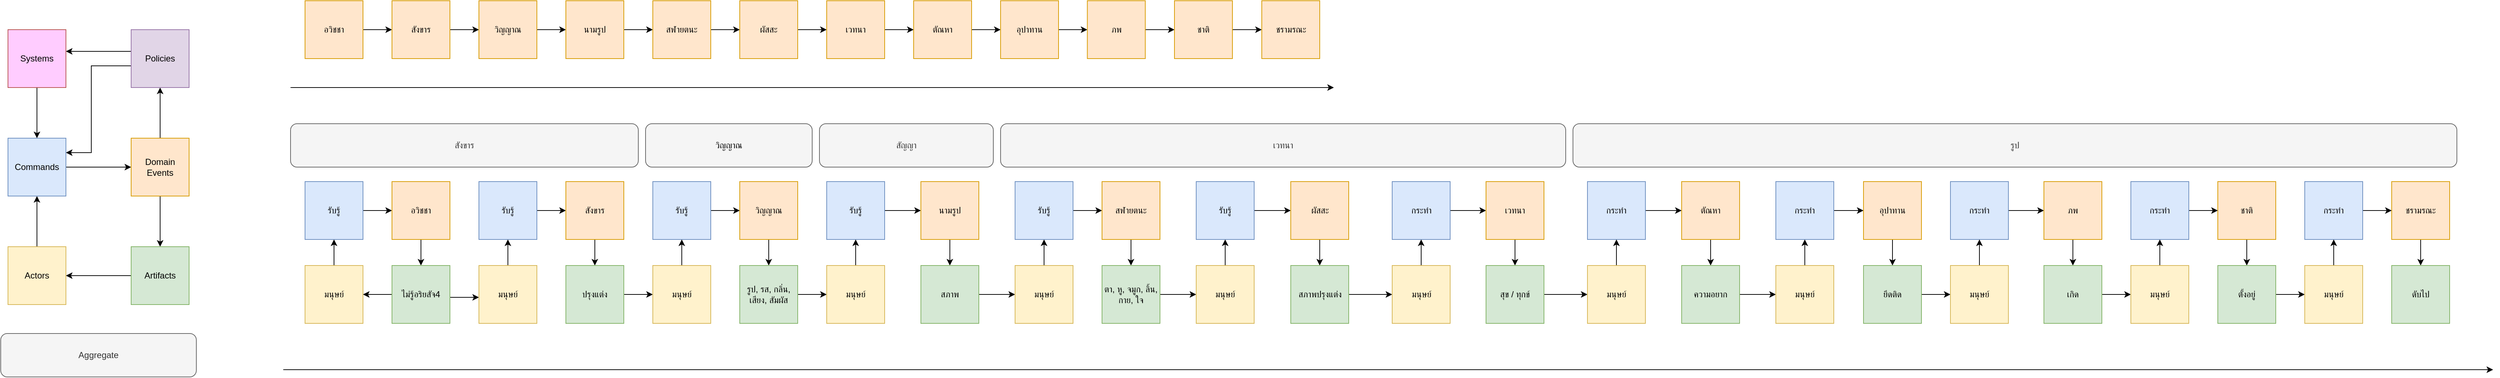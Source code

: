 <mxfile version="24.7.3" type="github">
  <diagram name="หน้า-1" id="Qw0tFIXeSHWyljzNwAIm">
    <mxGraphModel dx="2164" dy="1928" grid="1" gridSize="10" guides="1" tooltips="1" connect="1" arrows="1" fold="1" page="1" pageScale="1" pageWidth="827" pageHeight="1169" math="0" shadow="0">
      <root>
        <mxCell id="0" />
        <mxCell id="1" parent="0" />
        <mxCell id="zm-q0sMNVzzizTku4tt9-91" value="" style="edgeStyle=orthogonalEdgeStyle;rounded=0;orthogonalLoop=1;jettySize=auto;html=1;" edge="1" parent="1" source="zm-q0sMNVzzizTku4tt9-1" target="zm-q0sMNVzzizTku4tt9-2">
          <mxGeometry relative="1" as="geometry" />
        </mxCell>
        <mxCell id="zm-q0sMNVzzizTku4tt9-1" value="อวิชชา" style="whiteSpace=wrap;html=1;aspect=fixed;fillColor=#ffe6cc;strokeColor=#d79b00;" vertex="1" parent="1">
          <mxGeometry x="-310" y="-1080" width="80" height="80" as="geometry" />
        </mxCell>
        <mxCell id="zm-q0sMNVzzizTku4tt9-92" value="" style="edgeStyle=orthogonalEdgeStyle;rounded=0;orthogonalLoop=1;jettySize=auto;html=1;" edge="1" parent="1" source="zm-q0sMNVzzizTku4tt9-2" target="zm-q0sMNVzzizTku4tt9-3">
          <mxGeometry relative="1" as="geometry" />
        </mxCell>
        <mxCell id="zm-q0sMNVzzizTku4tt9-2" value="สังขาร" style="whiteSpace=wrap;html=1;aspect=fixed;fillColor=#ffe6cc;strokeColor=#d79b00;" vertex="1" parent="1">
          <mxGeometry x="-190" y="-1080" width="80" height="80" as="geometry" />
        </mxCell>
        <mxCell id="zm-q0sMNVzzizTku4tt9-93" value="" style="edgeStyle=orthogonalEdgeStyle;rounded=0;orthogonalLoop=1;jettySize=auto;html=1;" edge="1" parent="1" source="zm-q0sMNVzzizTku4tt9-3" target="zm-q0sMNVzzizTku4tt9-4">
          <mxGeometry relative="1" as="geometry" />
        </mxCell>
        <mxCell id="zm-q0sMNVzzizTku4tt9-3" value="วิญญาณ" style="whiteSpace=wrap;html=1;aspect=fixed;fillColor=#ffe6cc;strokeColor=#d79b00;" vertex="1" parent="1">
          <mxGeometry x="-70" y="-1080" width="80" height="80" as="geometry" />
        </mxCell>
        <mxCell id="zm-q0sMNVzzizTku4tt9-94" value="" style="edgeStyle=orthogonalEdgeStyle;rounded=0;orthogonalLoop=1;jettySize=auto;html=1;" edge="1" parent="1" source="zm-q0sMNVzzizTku4tt9-4" target="zm-q0sMNVzzizTku4tt9-5">
          <mxGeometry relative="1" as="geometry" />
        </mxCell>
        <mxCell id="zm-q0sMNVzzizTku4tt9-4" value="นามรูป" style="whiteSpace=wrap;html=1;aspect=fixed;fillColor=#ffe6cc;strokeColor=#d79b00;" vertex="1" parent="1">
          <mxGeometry x="50" y="-1080" width="80" height="80" as="geometry" />
        </mxCell>
        <mxCell id="zm-q0sMNVzzizTku4tt9-95" value="" style="edgeStyle=orthogonalEdgeStyle;rounded=0;orthogonalLoop=1;jettySize=auto;html=1;" edge="1" parent="1" source="zm-q0sMNVzzizTku4tt9-5" target="zm-q0sMNVzzizTku4tt9-6">
          <mxGeometry relative="1" as="geometry" />
        </mxCell>
        <mxCell id="zm-q0sMNVzzizTku4tt9-5" value="สฬายตนะ" style="whiteSpace=wrap;html=1;aspect=fixed;fillColor=#ffe6cc;strokeColor=#d79b00;" vertex="1" parent="1">
          <mxGeometry x="170" y="-1080" width="80" height="80" as="geometry" />
        </mxCell>
        <mxCell id="zm-q0sMNVzzizTku4tt9-96" value="" style="edgeStyle=orthogonalEdgeStyle;rounded=0;orthogonalLoop=1;jettySize=auto;html=1;" edge="1" parent="1" source="zm-q0sMNVzzizTku4tt9-6" target="zm-q0sMNVzzizTku4tt9-7">
          <mxGeometry relative="1" as="geometry" />
        </mxCell>
        <mxCell id="zm-q0sMNVzzizTku4tt9-6" value="ผัสสะ" style="whiteSpace=wrap;html=1;aspect=fixed;fillColor=#ffe6cc;strokeColor=#d79b00;" vertex="1" parent="1">
          <mxGeometry x="290" y="-1080" width="80" height="80" as="geometry" />
        </mxCell>
        <mxCell id="zm-q0sMNVzzizTku4tt9-97" value="" style="edgeStyle=orthogonalEdgeStyle;rounded=0;orthogonalLoop=1;jettySize=auto;html=1;" edge="1" parent="1" source="zm-q0sMNVzzizTku4tt9-7" target="zm-q0sMNVzzizTku4tt9-8">
          <mxGeometry relative="1" as="geometry" />
        </mxCell>
        <mxCell id="zm-q0sMNVzzizTku4tt9-7" value="เวทนา" style="whiteSpace=wrap;html=1;aspect=fixed;fillColor=#ffe6cc;strokeColor=#d79b00;" vertex="1" parent="1">
          <mxGeometry x="410" y="-1080" width="80" height="80" as="geometry" />
        </mxCell>
        <mxCell id="zm-q0sMNVzzizTku4tt9-98" value="" style="edgeStyle=orthogonalEdgeStyle;rounded=0;orthogonalLoop=1;jettySize=auto;html=1;" edge="1" parent="1" source="zm-q0sMNVzzizTku4tt9-8" target="zm-q0sMNVzzizTku4tt9-9">
          <mxGeometry relative="1" as="geometry" />
        </mxCell>
        <mxCell id="zm-q0sMNVzzizTku4tt9-8" value="ตัณหา" style="whiteSpace=wrap;html=1;aspect=fixed;fillColor=#ffe6cc;strokeColor=#d79b00;" vertex="1" parent="1">
          <mxGeometry x="530" y="-1080" width="80" height="80" as="geometry" />
        </mxCell>
        <mxCell id="zm-q0sMNVzzizTku4tt9-99" value="" style="edgeStyle=orthogonalEdgeStyle;rounded=0;orthogonalLoop=1;jettySize=auto;html=1;" edge="1" parent="1" source="zm-q0sMNVzzizTku4tt9-9" target="zm-q0sMNVzzizTku4tt9-10">
          <mxGeometry relative="1" as="geometry" />
        </mxCell>
        <mxCell id="zm-q0sMNVzzizTku4tt9-9" value="อุปาทาน" style="whiteSpace=wrap;html=1;aspect=fixed;fillColor=#ffe6cc;strokeColor=#d79b00;" vertex="1" parent="1">
          <mxGeometry x="650" y="-1080" width="80" height="80" as="geometry" />
        </mxCell>
        <mxCell id="zm-q0sMNVzzizTku4tt9-100" value="" style="edgeStyle=orthogonalEdgeStyle;rounded=0;orthogonalLoop=1;jettySize=auto;html=1;" edge="1" parent="1" source="zm-q0sMNVzzizTku4tt9-10" target="zm-q0sMNVzzizTku4tt9-11">
          <mxGeometry relative="1" as="geometry" />
        </mxCell>
        <mxCell id="zm-q0sMNVzzizTku4tt9-10" value="ภพ" style="whiteSpace=wrap;html=1;aspect=fixed;fillColor=#ffe6cc;strokeColor=#d79b00;" vertex="1" parent="1">
          <mxGeometry x="769.75" y="-1080" width="80" height="80" as="geometry" />
        </mxCell>
        <mxCell id="zm-q0sMNVzzizTku4tt9-101" value="" style="edgeStyle=orthogonalEdgeStyle;rounded=0;orthogonalLoop=1;jettySize=auto;html=1;" edge="1" parent="1" source="zm-q0sMNVzzizTku4tt9-11" target="zm-q0sMNVzzizTku4tt9-12">
          <mxGeometry relative="1" as="geometry" />
        </mxCell>
        <mxCell id="zm-q0sMNVzzizTku4tt9-11" value="ชาติ" style="whiteSpace=wrap;html=1;aspect=fixed;fillColor=#ffe6cc;strokeColor=#d79b00;" vertex="1" parent="1">
          <mxGeometry x="890" y="-1080" width="80" height="80" as="geometry" />
        </mxCell>
        <mxCell id="zm-q0sMNVzzizTku4tt9-12" value="ชรามรณะ" style="whiteSpace=wrap;html=1;aspect=fixed;fillColor=#ffe6cc;strokeColor=#d79b00;" vertex="1" parent="1">
          <mxGeometry x="1010.5" y="-1080" width="80" height="80" as="geometry" />
        </mxCell>
        <mxCell id="zm-q0sMNVzzizTku4tt9-14" value="" style="endArrow=classic;html=1;rounded=0;" edge="1" parent="1">
          <mxGeometry width="50" height="50" relative="1" as="geometry">
            <mxPoint x="-330" y="-960" as="sourcePoint" />
            <mxPoint x="1110" y="-960" as="targetPoint" />
          </mxGeometry>
        </mxCell>
        <mxCell id="zm-q0sMNVzzizTku4tt9-136" value="" style="edgeStyle=orthogonalEdgeStyle;rounded=0;orthogonalLoop=1;jettySize=auto;html=1;" edge="1" parent="1" source="zm-q0sMNVzzizTku4tt9-15" target="zm-q0sMNVzzizTku4tt9-30">
          <mxGeometry relative="1" as="geometry" />
        </mxCell>
        <mxCell id="zm-q0sMNVzzizTku4tt9-15" value="รับรู้" style="whiteSpace=wrap;html=1;aspect=fixed;fillColor=#dae8fc;strokeColor=#6c8ebf;" vertex="1" parent="1">
          <mxGeometry x="-310" y="-830" width="80" height="80" as="geometry" />
        </mxCell>
        <mxCell id="zm-q0sMNVzzizTku4tt9-135" value="" style="edgeStyle=orthogonalEdgeStyle;rounded=0;orthogonalLoop=1;jettySize=auto;html=1;" edge="1" parent="1" source="zm-q0sMNVzzizTku4tt9-18" target="zm-q0sMNVzzizTku4tt9-15">
          <mxGeometry relative="1" as="geometry" />
        </mxCell>
        <mxCell id="zm-q0sMNVzzizTku4tt9-18" value="มนุษย์" style="whiteSpace=wrap;html=1;aspect=fixed;fillColor=#fff2cc;strokeColor=#d6b656;" vertex="1" parent="1">
          <mxGeometry x="-310" y="-714" width="80" height="80" as="geometry" />
        </mxCell>
        <mxCell id="zm-q0sMNVzzizTku4tt9-114" style="edgeStyle=orthogonalEdgeStyle;rounded=0;orthogonalLoop=1;jettySize=auto;html=1;" edge="1" parent="1" source="zm-q0sMNVzzizTku4tt9-21" target="zm-q0sMNVzzizTku4tt9-22">
          <mxGeometry relative="1" as="geometry">
            <Array as="points">
              <mxPoint x="-680" y="-780" />
              <mxPoint x="-680" y="-780" />
            </Array>
          </mxGeometry>
        </mxCell>
        <mxCell id="zm-q0sMNVzzizTku4tt9-21" value="Actors" style="whiteSpace=wrap;html=1;aspect=fixed;fillColor=#fff2cc;strokeColor=#d6b656;" vertex="1" parent="1">
          <mxGeometry x="-720" y="-740" width="80" height="80" as="geometry" />
        </mxCell>
        <mxCell id="zm-q0sMNVzzizTku4tt9-115" value="" style="edgeStyle=orthogonalEdgeStyle;rounded=0;orthogonalLoop=1;jettySize=auto;html=1;" edge="1" parent="1" source="zm-q0sMNVzzizTku4tt9-22" target="zm-q0sMNVzzizTku4tt9-23">
          <mxGeometry relative="1" as="geometry" />
        </mxCell>
        <mxCell id="zm-q0sMNVzzizTku4tt9-22" value="Commands" style="whiteSpace=wrap;html=1;aspect=fixed;fillColor=#dae8fc;strokeColor=#6c8ebf;" vertex="1" parent="1">
          <mxGeometry x="-720" y="-890" width="80" height="80" as="geometry" />
        </mxCell>
        <mxCell id="zm-q0sMNVzzizTku4tt9-116" value="" style="edgeStyle=orthogonalEdgeStyle;rounded=0;orthogonalLoop=1;jettySize=auto;html=1;" edge="1" parent="1" source="zm-q0sMNVzzizTku4tt9-23" target="zm-q0sMNVzzizTku4tt9-24">
          <mxGeometry relative="1" as="geometry" />
        </mxCell>
        <mxCell id="zm-q0sMNVzzizTku4tt9-118" value="" style="edgeStyle=orthogonalEdgeStyle;rounded=0;orthogonalLoop=1;jettySize=auto;html=1;" edge="1" parent="1" source="zm-q0sMNVzzizTku4tt9-23" target="zm-q0sMNVzzizTku4tt9-27">
          <mxGeometry relative="1" as="geometry" />
        </mxCell>
        <mxCell id="zm-q0sMNVzzizTku4tt9-23" value="Domain Events" style="whiteSpace=wrap;html=1;aspect=fixed;fillColor=#ffe6cc;strokeColor=#d79b00;" vertex="1" parent="1">
          <mxGeometry x="-550" y="-890" width="80" height="80" as="geometry" />
        </mxCell>
        <mxCell id="zm-q0sMNVzzizTku4tt9-117" value="" style="edgeStyle=orthogonalEdgeStyle;rounded=0;orthogonalLoop=1;jettySize=auto;html=1;" edge="1" parent="1" source="zm-q0sMNVzzizTku4tt9-24" target="zm-q0sMNVzzizTku4tt9-21">
          <mxGeometry relative="1" as="geometry" />
        </mxCell>
        <mxCell id="zm-q0sMNVzzizTku4tt9-24" value="Artifacts" style="whiteSpace=wrap;html=1;aspect=fixed;fillColor=#d5e8d4;strokeColor=#82b366;" vertex="1" parent="1">
          <mxGeometry x="-550" y="-740" width="80" height="80" as="geometry" />
        </mxCell>
        <mxCell id="zm-q0sMNVzzizTku4tt9-120" value="" style="edgeStyle=orthogonalEdgeStyle;rounded=0;orthogonalLoop=1;jettySize=auto;html=1;" edge="1" parent="1" source="zm-q0sMNVzzizTku4tt9-25" target="zm-q0sMNVzzizTku4tt9-22">
          <mxGeometry relative="1" as="geometry" />
        </mxCell>
        <mxCell id="zm-q0sMNVzzizTku4tt9-25" value="Systems" style="whiteSpace=wrap;html=1;aspect=fixed;fillColor=#FFCCFF;strokeColor=#b85450;" vertex="1" parent="1">
          <mxGeometry x="-720" y="-1040" width="80" height="80" as="geometry" />
        </mxCell>
        <mxCell id="zm-q0sMNVzzizTku4tt9-119" value="" style="edgeStyle=orthogonalEdgeStyle;rounded=0;orthogonalLoop=1;jettySize=auto;html=1;" edge="1" parent="1" source="zm-q0sMNVzzizTku4tt9-27" target="zm-q0sMNVzzizTku4tt9-25">
          <mxGeometry relative="1" as="geometry">
            <Array as="points">
              <mxPoint x="-600" y="-1010" />
              <mxPoint x="-600" y="-1010" />
            </Array>
          </mxGeometry>
        </mxCell>
        <mxCell id="zm-q0sMNVzzizTku4tt9-121" style="edgeStyle=orthogonalEdgeStyle;rounded=0;orthogonalLoop=1;jettySize=auto;html=1;" edge="1" parent="1" source="zm-q0sMNVzzizTku4tt9-27" target="zm-q0sMNVzzizTku4tt9-22">
          <mxGeometry relative="1" as="geometry">
            <Array as="points">
              <mxPoint x="-605" y="-990" />
              <mxPoint x="-605" y="-870" />
            </Array>
          </mxGeometry>
        </mxCell>
        <mxCell id="zm-q0sMNVzzizTku4tt9-27" value="Policies" style="whiteSpace=wrap;html=1;aspect=fixed;fillColor=#e1d5e7;strokeColor=#9673a6;" vertex="1" parent="1">
          <mxGeometry x="-550" y="-1040" width="80" height="80" as="geometry" />
        </mxCell>
        <mxCell id="zm-q0sMNVzzizTku4tt9-88" style="edgeStyle=orthogonalEdgeStyle;rounded=0;orthogonalLoop=1;jettySize=auto;html=1;" edge="1" parent="1" source="zm-q0sMNVzzizTku4tt9-38" target="zm-q0sMNVzzizTku4tt9-75">
          <mxGeometry relative="1" as="geometry">
            <Array as="points">
              <mxPoint x="-80" y="-670" />
              <mxPoint x="-80" y="-670" />
            </Array>
          </mxGeometry>
        </mxCell>
        <mxCell id="zm-q0sMNVzzizTku4tt9-137" value="" style="edgeStyle=orthogonalEdgeStyle;rounded=0;orthogonalLoop=1;jettySize=auto;html=1;" edge="1" parent="1" source="zm-q0sMNVzzizTku4tt9-30" target="zm-q0sMNVzzizTku4tt9-38">
          <mxGeometry relative="1" as="geometry" />
        </mxCell>
        <mxCell id="zm-q0sMNVzzizTku4tt9-30" value="อวิชชา" style="whiteSpace=wrap;html=1;aspect=fixed;fillColor=#ffe6cc;strokeColor=#d79b00;" vertex="1" parent="1">
          <mxGeometry x="-190" y="-830" width="80" height="80" as="geometry" />
        </mxCell>
        <mxCell id="zm-q0sMNVzzizTku4tt9-160" value="" style="edgeStyle=orthogonalEdgeStyle;rounded=0;orthogonalLoop=1;jettySize=auto;html=1;" edge="1" parent="1" source="zm-q0sMNVzzizTku4tt9-32" target="zm-q0sMNVzzizTku4tt9-34">
          <mxGeometry relative="1" as="geometry" />
        </mxCell>
        <mxCell id="zm-q0sMNVzzizTku4tt9-32" value="รับรู้" style="whiteSpace=wrap;html=1;aspect=fixed;fillColor=#dae8fc;strokeColor=#6c8ebf;" vertex="1" parent="1">
          <mxGeometry x="-70" y="-830" width="80" height="80" as="geometry" />
        </mxCell>
        <mxCell id="zm-q0sMNVzzizTku4tt9-139" value="" style="edgeStyle=orthogonalEdgeStyle;rounded=0;orthogonalLoop=1;jettySize=auto;html=1;" edge="1" parent="1" source="zm-q0sMNVzzizTku4tt9-34" target="zm-q0sMNVzzizTku4tt9-62">
          <mxGeometry relative="1" as="geometry" />
        </mxCell>
        <mxCell id="zm-q0sMNVzzizTku4tt9-34" value="สังขาร" style="whiteSpace=wrap;html=1;aspect=fixed;fillColor=#ffe6cc;strokeColor=#d79b00;direction=south;" vertex="1" parent="1">
          <mxGeometry x="50" y="-830" width="80" height="80" as="geometry" />
        </mxCell>
        <mxCell id="zm-q0sMNVzzizTku4tt9-161" value="" style="edgeStyle=orthogonalEdgeStyle;rounded=0;orthogonalLoop=1;jettySize=auto;html=1;" edge="1" parent="1" source="zm-q0sMNVzzizTku4tt9-35" target="zm-q0sMNVzzizTku4tt9-37">
          <mxGeometry relative="1" as="geometry" />
        </mxCell>
        <mxCell id="zm-q0sMNVzzizTku4tt9-35" value="รับรู้" style="whiteSpace=wrap;html=1;aspect=fixed;fillColor=#dae8fc;strokeColor=#6c8ebf;" vertex="1" parent="1">
          <mxGeometry x="170" y="-830" width="80" height="80" as="geometry" />
        </mxCell>
        <mxCell id="zm-q0sMNVzzizTku4tt9-141" value="" style="edgeStyle=orthogonalEdgeStyle;rounded=0;orthogonalLoop=1;jettySize=auto;html=1;" edge="1" parent="1" source="zm-q0sMNVzzizTku4tt9-37" target="zm-q0sMNVzzizTku4tt9-64">
          <mxGeometry relative="1" as="geometry" />
        </mxCell>
        <mxCell id="zm-q0sMNVzzizTku4tt9-37" value="วิญญาณ" style="whiteSpace=wrap;html=1;aspect=fixed;fillColor=#ffe6cc;strokeColor=#d79b00;" vertex="1" parent="1">
          <mxGeometry x="290" y="-830" width="80" height="80" as="geometry" />
        </mxCell>
        <mxCell id="zm-q0sMNVzzizTku4tt9-171" style="edgeStyle=orthogonalEdgeStyle;rounded=0;orthogonalLoop=1;jettySize=auto;html=1;" edge="1" parent="1" source="zm-q0sMNVzzizTku4tt9-38" target="zm-q0sMNVzzizTku4tt9-18">
          <mxGeometry relative="1" as="geometry" />
        </mxCell>
        <mxCell id="zm-q0sMNVzzizTku4tt9-38" value="ไม่รู้อริยสัจ4" style="whiteSpace=wrap;html=1;aspect=fixed;fillColor=#d5e8d4;strokeColor=#82b366;" vertex="1" parent="1">
          <mxGeometry x="-190" y="-714" width="80" height="80" as="geometry" />
        </mxCell>
        <mxCell id="zm-q0sMNVzzizTku4tt9-162" value="" style="edgeStyle=orthogonalEdgeStyle;rounded=0;orthogonalLoop=1;jettySize=auto;html=1;" edge="1" parent="1" source="zm-q0sMNVzzizTku4tt9-39" target="zm-q0sMNVzzizTku4tt9-40">
          <mxGeometry relative="1" as="geometry" />
        </mxCell>
        <mxCell id="zm-q0sMNVzzizTku4tt9-39" value="รับรู้" style="whiteSpace=wrap;html=1;aspect=fixed;fillColor=#dae8fc;strokeColor=#6c8ebf;" vertex="1" parent="1">
          <mxGeometry x="410" y="-830" width="80" height="80" as="geometry" />
        </mxCell>
        <mxCell id="zm-q0sMNVzzizTku4tt9-143" value="" style="edgeStyle=orthogonalEdgeStyle;rounded=0;orthogonalLoop=1;jettySize=auto;html=1;" edge="1" parent="1" source="zm-q0sMNVzzizTku4tt9-40" target="zm-q0sMNVzzizTku4tt9-67">
          <mxGeometry relative="1" as="geometry" />
        </mxCell>
        <mxCell id="zm-q0sMNVzzizTku4tt9-40" value="นามรูป" style="whiteSpace=wrap;html=1;aspect=fixed;fillColor=#ffe6cc;strokeColor=#d79b00;" vertex="1" parent="1">
          <mxGeometry x="540" y="-830" width="80" height="80" as="geometry" />
        </mxCell>
        <mxCell id="zm-q0sMNVzzizTku4tt9-163" value="" style="edgeStyle=orthogonalEdgeStyle;rounded=0;orthogonalLoop=1;jettySize=auto;html=1;" edge="1" parent="1" source="zm-q0sMNVzzizTku4tt9-41" target="zm-q0sMNVzzizTku4tt9-42">
          <mxGeometry relative="1" as="geometry" />
        </mxCell>
        <mxCell id="zm-q0sMNVzzizTku4tt9-41" value="รับรู้" style="whiteSpace=wrap;html=1;aspect=fixed;fillColor=#dae8fc;strokeColor=#6c8ebf;" vertex="1" parent="1">
          <mxGeometry x="670" y="-830" width="80" height="80" as="geometry" />
        </mxCell>
        <mxCell id="zm-q0sMNVzzizTku4tt9-145" value="" style="edgeStyle=orthogonalEdgeStyle;rounded=0;orthogonalLoop=1;jettySize=auto;html=1;" edge="1" parent="1" source="zm-q0sMNVzzizTku4tt9-42" target="zm-q0sMNVzzizTku4tt9-68">
          <mxGeometry relative="1" as="geometry" />
        </mxCell>
        <mxCell id="zm-q0sMNVzzizTku4tt9-42" value="สฬายตนะ" style="whiteSpace=wrap;html=1;aspect=fixed;fillColor=#ffe6cc;strokeColor=#d79b00;" vertex="1" parent="1">
          <mxGeometry x="790" y="-830" width="80" height="80" as="geometry" />
        </mxCell>
        <mxCell id="zm-q0sMNVzzizTku4tt9-164" value="" style="edgeStyle=orthogonalEdgeStyle;rounded=0;orthogonalLoop=1;jettySize=auto;html=1;" edge="1" parent="1" source="zm-q0sMNVzzizTku4tt9-44" target="zm-q0sMNVzzizTku4tt9-45">
          <mxGeometry relative="1" as="geometry" />
        </mxCell>
        <mxCell id="zm-q0sMNVzzizTku4tt9-44" value="รับรู้" style="whiteSpace=wrap;html=1;aspect=fixed;fillColor=#dae8fc;strokeColor=#6c8ebf;" vertex="1" parent="1">
          <mxGeometry x="920" y="-830" width="80" height="80" as="geometry" />
        </mxCell>
        <mxCell id="zm-q0sMNVzzizTku4tt9-147" value="" style="edgeStyle=orthogonalEdgeStyle;rounded=0;orthogonalLoop=1;jettySize=auto;html=1;" edge="1" parent="1" source="zm-q0sMNVzzizTku4tt9-45" target="zm-q0sMNVzzizTku4tt9-69">
          <mxGeometry relative="1" as="geometry" />
        </mxCell>
        <mxCell id="zm-q0sMNVzzizTku4tt9-45" value="ผัสสะ" style="whiteSpace=wrap;html=1;aspect=fixed;fillColor=#ffe6cc;strokeColor=#d79b00;" vertex="1" parent="1">
          <mxGeometry x="1050.5" y="-830" width="80" height="80" as="geometry" />
        </mxCell>
        <mxCell id="zm-q0sMNVzzizTku4tt9-165" value="" style="edgeStyle=orthogonalEdgeStyle;rounded=0;orthogonalLoop=1;jettySize=auto;html=1;" edge="1" parent="1" source="zm-q0sMNVzzizTku4tt9-46" target="zm-q0sMNVzzizTku4tt9-47">
          <mxGeometry relative="1" as="geometry" />
        </mxCell>
        <mxCell id="zm-q0sMNVzzizTku4tt9-46" value="กระทำ" style="whiteSpace=wrap;html=1;aspect=fixed;fillColor=#dae8fc;strokeColor=#6c8ebf;" vertex="1" parent="1">
          <mxGeometry x="1190.5" y="-830" width="80" height="80" as="geometry" />
        </mxCell>
        <mxCell id="zm-q0sMNVzzizTku4tt9-149" value="" style="edgeStyle=orthogonalEdgeStyle;rounded=0;orthogonalLoop=1;jettySize=auto;html=1;" edge="1" parent="1" source="zm-q0sMNVzzizTku4tt9-47" target="zm-q0sMNVzzizTku4tt9-63">
          <mxGeometry relative="1" as="geometry" />
        </mxCell>
        <mxCell id="zm-q0sMNVzzizTku4tt9-47" value="เวทนา" style="whiteSpace=wrap;html=1;aspect=fixed;fillColor=#ffe6cc;strokeColor=#d79b00;" vertex="1" parent="1">
          <mxGeometry x="1320" y="-830" width="80" height="80" as="geometry" />
        </mxCell>
        <mxCell id="zm-q0sMNVzzizTku4tt9-166" value="" style="edgeStyle=orthogonalEdgeStyle;rounded=0;orthogonalLoop=1;jettySize=auto;html=1;" edge="1" parent="1" source="zm-q0sMNVzzizTku4tt9-48" target="zm-q0sMNVzzizTku4tt9-49">
          <mxGeometry relative="1" as="geometry" />
        </mxCell>
        <mxCell id="zm-q0sMNVzzizTku4tt9-48" value="กระทำ" style="whiteSpace=wrap;html=1;aspect=fixed;fillColor=#dae8fc;strokeColor=#6c8ebf;" vertex="1" parent="1">
          <mxGeometry x="1460" y="-830" width="80" height="80" as="geometry" />
        </mxCell>
        <mxCell id="zm-q0sMNVzzizTku4tt9-151" value="" style="edgeStyle=orthogonalEdgeStyle;rounded=0;orthogonalLoop=1;jettySize=auto;html=1;" edge="1" parent="1" source="zm-q0sMNVzzizTku4tt9-49" target="zm-q0sMNVzzizTku4tt9-70">
          <mxGeometry relative="1" as="geometry" />
        </mxCell>
        <mxCell id="zm-q0sMNVzzizTku4tt9-49" value="ตัณหา" style="whiteSpace=wrap;html=1;aspect=fixed;fillColor=#ffe6cc;strokeColor=#d79b00;" vertex="1" parent="1">
          <mxGeometry x="1590" y="-830" width="80" height="80" as="geometry" />
        </mxCell>
        <mxCell id="zm-q0sMNVzzizTku4tt9-167" value="" style="edgeStyle=orthogonalEdgeStyle;rounded=0;orthogonalLoop=1;jettySize=auto;html=1;" edge="1" parent="1" source="zm-q0sMNVzzizTku4tt9-50" target="zm-q0sMNVzzizTku4tt9-51">
          <mxGeometry relative="1" as="geometry" />
        </mxCell>
        <mxCell id="zm-q0sMNVzzizTku4tt9-50" value="กระทำ" style="whiteSpace=wrap;html=1;aspect=fixed;fillColor=#dae8fc;strokeColor=#6c8ebf;" vertex="1" parent="1">
          <mxGeometry x="1720" y="-830" width="80" height="80" as="geometry" />
        </mxCell>
        <mxCell id="zm-q0sMNVzzizTku4tt9-153" value="" style="edgeStyle=orthogonalEdgeStyle;rounded=0;orthogonalLoop=1;jettySize=auto;html=1;" edge="1" parent="1" source="zm-q0sMNVzzizTku4tt9-51" target="zm-q0sMNVzzizTku4tt9-71">
          <mxGeometry relative="1" as="geometry" />
        </mxCell>
        <mxCell id="zm-q0sMNVzzizTku4tt9-51" value="อุปาทาน" style="whiteSpace=wrap;html=1;aspect=fixed;fillColor=#ffe6cc;strokeColor=#d79b00;" vertex="1" parent="1">
          <mxGeometry x="1841" y="-830" width="80" height="80" as="geometry" />
        </mxCell>
        <mxCell id="zm-q0sMNVzzizTku4tt9-168" value="" style="edgeStyle=orthogonalEdgeStyle;rounded=0;orthogonalLoop=1;jettySize=auto;html=1;" edge="1" parent="1" source="zm-q0sMNVzzizTku4tt9-52" target="zm-q0sMNVzzizTku4tt9-53">
          <mxGeometry relative="1" as="geometry" />
        </mxCell>
        <mxCell id="zm-q0sMNVzzizTku4tt9-52" value="กระทำ" style="whiteSpace=wrap;html=1;aspect=fixed;fillColor=#dae8fc;strokeColor=#6c8ebf;" vertex="1" parent="1">
          <mxGeometry x="1961" y="-830" width="80" height="80" as="geometry" />
        </mxCell>
        <mxCell id="zm-q0sMNVzzizTku4tt9-155" value="" style="edgeStyle=orthogonalEdgeStyle;rounded=0;orthogonalLoop=1;jettySize=auto;html=1;" edge="1" parent="1" source="zm-q0sMNVzzizTku4tt9-53" target="zm-q0sMNVzzizTku4tt9-72">
          <mxGeometry relative="1" as="geometry" />
        </mxCell>
        <mxCell id="zm-q0sMNVzzizTku4tt9-53" value="ภพ" style="whiteSpace=wrap;html=1;aspect=fixed;fillColor=#ffe6cc;strokeColor=#d79b00;" vertex="1" parent="1">
          <mxGeometry x="2090" y="-830" width="80" height="80" as="geometry" />
        </mxCell>
        <mxCell id="zm-q0sMNVzzizTku4tt9-157" value="" style="edgeStyle=orthogonalEdgeStyle;rounded=0;orthogonalLoop=1;jettySize=auto;html=1;" edge="1" parent="1" source="zm-q0sMNVzzizTku4tt9-54" target="zm-q0sMNVzzizTku4tt9-73">
          <mxGeometry relative="1" as="geometry" />
        </mxCell>
        <mxCell id="zm-q0sMNVzzizTku4tt9-54" value="ชาติ" style="whiteSpace=wrap;html=1;aspect=fixed;fillColor=#ffe6cc;strokeColor=#d79b00;" vertex="1" parent="1">
          <mxGeometry x="2330" y="-830" width="80" height="80" as="geometry" />
        </mxCell>
        <mxCell id="zm-q0sMNVzzizTku4tt9-159" value="" style="edgeStyle=orthogonalEdgeStyle;rounded=0;orthogonalLoop=1;jettySize=auto;html=1;" edge="1" parent="1" source="zm-q0sMNVzzizTku4tt9-55" target="zm-q0sMNVzzizTku4tt9-74">
          <mxGeometry relative="1" as="geometry" />
        </mxCell>
        <mxCell id="zm-q0sMNVzzizTku4tt9-55" value="ชรามรณะ" style="whiteSpace=wrap;html=1;aspect=fixed;fillColor=#ffe6cc;strokeColor=#d79b00;" vertex="1" parent="1">
          <mxGeometry x="2570" y="-830" width="80" height="80" as="geometry" />
        </mxCell>
        <mxCell id="zm-q0sMNVzzizTku4tt9-169" value="" style="edgeStyle=orthogonalEdgeStyle;rounded=0;orthogonalLoop=1;jettySize=auto;html=1;" edge="1" parent="1" source="zm-q0sMNVzzizTku4tt9-56" target="zm-q0sMNVzzizTku4tt9-54">
          <mxGeometry relative="1" as="geometry" />
        </mxCell>
        <mxCell id="zm-q0sMNVzzizTku4tt9-56" value="กระทำ" style="whiteSpace=wrap;html=1;aspect=fixed;fillColor=#dae8fc;strokeColor=#6c8ebf;" vertex="1" parent="1">
          <mxGeometry x="2210" y="-830" width="80" height="80" as="geometry" />
        </mxCell>
        <mxCell id="zm-q0sMNVzzizTku4tt9-170" value="" style="edgeStyle=orthogonalEdgeStyle;rounded=0;orthogonalLoop=1;jettySize=auto;html=1;" edge="1" parent="1" source="zm-q0sMNVzzizTku4tt9-57" target="zm-q0sMNVzzizTku4tt9-55">
          <mxGeometry relative="1" as="geometry" />
        </mxCell>
        <mxCell id="zm-q0sMNVzzizTku4tt9-57" value="กระทำ" style="whiteSpace=wrap;html=1;aspect=fixed;fillColor=#dae8fc;strokeColor=#6c8ebf;" vertex="1" parent="1">
          <mxGeometry x="2450" y="-830" width="80" height="80" as="geometry" />
        </mxCell>
        <mxCell id="zm-q0sMNVzzizTku4tt9-122" value="" style="edgeStyle=orthogonalEdgeStyle;rounded=0;orthogonalLoop=1;jettySize=auto;html=1;" edge="1" parent="1" source="zm-q0sMNVzzizTku4tt9-62" target="zm-q0sMNVzzizTku4tt9-76">
          <mxGeometry relative="1" as="geometry" />
        </mxCell>
        <mxCell id="zm-q0sMNVzzizTku4tt9-62" value="ปรุงแต่ง" style="whiteSpace=wrap;html=1;aspect=fixed;fillColor=#d5e8d4;strokeColor=#82b366;" vertex="1" parent="1">
          <mxGeometry x="50" y="-714" width="80" height="80" as="geometry" />
        </mxCell>
        <mxCell id="zm-q0sMNVzzizTku4tt9-127" value="" style="edgeStyle=orthogonalEdgeStyle;rounded=0;orthogonalLoop=1;jettySize=auto;html=1;" edge="1" parent="1" source="zm-q0sMNVzzizTku4tt9-63" target="zm-q0sMNVzzizTku4tt9-81">
          <mxGeometry relative="1" as="geometry" />
        </mxCell>
        <mxCell id="zm-q0sMNVzzizTku4tt9-63" value="สุข / ทุกข์" style="whiteSpace=wrap;html=1;aspect=fixed;fillColor=#d5e8d4;strokeColor=#82b366;" vertex="1" parent="1">
          <mxGeometry x="1320" y="-714" width="80" height="80" as="geometry" />
        </mxCell>
        <mxCell id="zm-q0sMNVzzizTku4tt9-123" value="" style="edgeStyle=orthogonalEdgeStyle;rounded=0;orthogonalLoop=1;jettySize=auto;html=1;" edge="1" parent="1" source="zm-q0sMNVzzizTku4tt9-64" target="zm-q0sMNVzzizTku4tt9-77">
          <mxGeometry relative="1" as="geometry" />
        </mxCell>
        <mxCell id="zm-q0sMNVzzizTku4tt9-64" value="รูป, รส, กลิ่น, เสียง, สัมผัส" style="whiteSpace=wrap;html=1;aspect=fixed;fillColor=#d5e8d4;strokeColor=#82b366;" vertex="1" parent="1">
          <mxGeometry x="290" y="-714" width="80" height="80" as="geometry" />
        </mxCell>
        <mxCell id="zm-q0sMNVzzizTku4tt9-124" value="" style="edgeStyle=orthogonalEdgeStyle;rounded=0;orthogonalLoop=1;jettySize=auto;html=1;" edge="1" parent="1" source="zm-q0sMNVzzizTku4tt9-67" target="zm-q0sMNVzzizTku4tt9-78">
          <mxGeometry relative="1" as="geometry" />
        </mxCell>
        <mxCell id="zm-q0sMNVzzizTku4tt9-67" value="สภาพ" style="whiteSpace=wrap;html=1;aspect=fixed;fillColor=#d5e8d4;strokeColor=#82b366;" vertex="1" parent="1">
          <mxGeometry x="540" y="-714" width="80" height="80" as="geometry" />
        </mxCell>
        <mxCell id="zm-q0sMNVzzizTku4tt9-125" value="" style="edgeStyle=orthogonalEdgeStyle;rounded=0;orthogonalLoop=1;jettySize=auto;html=1;" edge="1" parent="1" source="zm-q0sMNVzzizTku4tt9-68" target="zm-q0sMNVzzizTku4tt9-79">
          <mxGeometry relative="1" as="geometry" />
        </mxCell>
        <mxCell id="zm-q0sMNVzzizTku4tt9-68" value="ตา, หู, จมูก, ลิ้น, กาย, ใจ" style="whiteSpace=wrap;html=1;aspect=fixed;fillColor=#d5e8d4;strokeColor=#82b366;" vertex="1" parent="1">
          <mxGeometry x="790" y="-714" width="80" height="80" as="geometry" />
        </mxCell>
        <mxCell id="zm-q0sMNVzzizTku4tt9-126" value="" style="edgeStyle=orthogonalEdgeStyle;rounded=0;orthogonalLoop=1;jettySize=auto;html=1;" edge="1" parent="1" source="zm-q0sMNVzzizTku4tt9-69" target="zm-q0sMNVzzizTku4tt9-80">
          <mxGeometry relative="1" as="geometry" />
        </mxCell>
        <mxCell id="zm-q0sMNVzzizTku4tt9-69" value="สภาพปรุงแต่ง" style="whiteSpace=wrap;html=1;aspect=fixed;fillColor=#d5e8d4;strokeColor=#82b366;" vertex="1" parent="1">
          <mxGeometry x="1050.5" y="-714" width="80" height="80" as="geometry" />
        </mxCell>
        <mxCell id="zm-q0sMNVzzizTku4tt9-128" value="" style="edgeStyle=orthogonalEdgeStyle;rounded=0;orthogonalLoop=1;jettySize=auto;html=1;" edge="1" parent="1" source="zm-q0sMNVzzizTku4tt9-70" target="zm-q0sMNVzzizTku4tt9-82">
          <mxGeometry relative="1" as="geometry" />
        </mxCell>
        <mxCell id="zm-q0sMNVzzizTku4tt9-70" value="ความอยาก" style="whiteSpace=wrap;html=1;aspect=fixed;fillColor=#d5e8d4;strokeColor=#82b366;" vertex="1" parent="1">
          <mxGeometry x="1590" y="-714" width="80" height="80" as="geometry" />
        </mxCell>
        <mxCell id="zm-q0sMNVzzizTku4tt9-129" value="" style="edgeStyle=orthogonalEdgeStyle;rounded=0;orthogonalLoop=1;jettySize=auto;html=1;" edge="1" parent="1" source="zm-q0sMNVzzizTku4tt9-71" target="zm-q0sMNVzzizTku4tt9-83">
          <mxGeometry relative="1" as="geometry" />
        </mxCell>
        <mxCell id="zm-q0sMNVzzizTku4tt9-71" value="ยึดติด" style="whiteSpace=wrap;html=1;aspect=fixed;fillColor=#d5e8d4;strokeColor=#82b366;" vertex="1" parent="1">
          <mxGeometry x="1841" y="-714" width="80" height="80" as="geometry" />
        </mxCell>
        <mxCell id="zm-q0sMNVzzizTku4tt9-130" value="" style="edgeStyle=orthogonalEdgeStyle;rounded=0;orthogonalLoop=1;jettySize=auto;html=1;" edge="1" parent="1" source="zm-q0sMNVzzizTku4tt9-72" target="zm-q0sMNVzzizTku4tt9-84">
          <mxGeometry relative="1" as="geometry" />
        </mxCell>
        <mxCell id="zm-q0sMNVzzizTku4tt9-72" value="เกิด" style="whiteSpace=wrap;html=1;aspect=fixed;fillColor=#d5e8d4;strokeColor=#82b366;" vertex="1" parent="1">
          <mxGeometry x="2090" y="-714" width="80" height="80" as="geometry" />
        </mxCell>
        <mxCell id="zm-q0sMNVzzizTku4tt9-131" value="" style="edgeStyle=orthogonalEdgeStyle;rounded=0;orthogonalLoop=1;jettySize=auto;html=1;" edge="1" parent="1" source="zm-q0sMNVzzizTku4tt9-73" target="zm-q0sMNVzzizTku4tt9-85">
          <mxGeometry relative="1" as="geometry" />
        </mxCell>
        <mxCell id="zm-q0sMNVzzizTku4tt9-73" value="ตั้งอยู่" style="whiteSpace=wrap;html=1;aspect=fixed;fillColor=#d5e8d4;strokeColor=#82b366;" vertex="1" parent="1">
          <mxGeometry x="2330" y="-714" width="80" height="80" as="geometry" />
        </mxCell>
        <mxCell id="zm-q0sMNVzzizTku4tt9-74" value="ดับไป" style="whiteSpace=wrap;html=1;aspect=fixed;fillColor=#d5e8d4;strokeColor=#82b366;" vertex="1" parent="1">
          <mxGeometry x="2570" y="-714" width="80" height="80" as="geometry" />
        </mxCell>
        <mxCell id="zm-q0sMNVzzizTku4tt9-138" value="" style="edgeStyle=orthogonalEdgeStyle;rounded=0;orthogonalLoop=1;jettySize=auto;html=1;" edge="1" parent="1" source="zm-q0sMNVzzizTku4tt9-75" target="zm-q0sMNVzzizTku4tt9-32">
          <mxGeometry relative="1" as="geometry" />
        </mxCell>
        <mxCell id="zm-q0sMNVzzizTku4tt9-75" value="มนุษย์" style="whiteSpace=wrap;html=1;aspect=fixed;fillColor=#fff2cc;strokeColor=#d6b656;" vertex="1" parent="1">
          <mxGeometry x="-70" y="-714" width="80" height="80" as="geometry" />
        </mxCell>
        <mxCell id="zm-q0sMNVzzizTku4tt9-140" value="" style="edgeStyle=orthogonalEdgeStyle;rounded=0;orthogonalLoop=1;jettySize=auto;html=1;" edge="1" parent="1" source="zm-q0sMNVzzizTku4tt9-76" target="zm-q0sMNVzzizTku4tt9-35">
          <mxGeometry relative="1" as="geometry" />
        </mxCell>
        <mxCell id="zm-q0sMNVzzizTku4tt9-76" value="มนุษย์" style="whiteSpace=wrap;html=1;aspect=fixed;fillColor=#fff2cc;strokeColor=#d6b656;" vertex="1" parent="1">
          <mxGeometry x="170" y="-714" width="80" height="80" as="geometry" />
        </mxCell>
        <mxCell id="zm-q0sMNVzzizTku4tt9-142" value="" style="edgeStyle=orthogonalEdgeStyle;rounded=0;orthogonalLoop=1;jettySize=auto;html=1;" edge="1" parent="1" source="zm-q0sMNVzzizTku4tt9-77" target="zm-q0sMNVzzizTku4tt9-39">
          <mxGeometry relative="1" as="geometry" />
        </mxCell>
        <mxCell id="zm-q0sMNVzzizTku4tt9-77" value="มนุษย์" style="whiteSpace=wrap;html=1;aspect=fixed;fillColor=#fff2cc;strokeColor=#d6b656;" vertex="1" parent="1">
          <mxGeometry x="410" y="-714" width="80" height="80" as="geometry" />
        </mxCell>
        <mxCell id="zm-q0sMNVzzizTku4tt9-144" value="" style="edgeStyle=orthogonalEdgeStyle;rounded=0;orthogonalLoop=1;jettySize=auto;html=1;" edge="1" parent="1" source="zm-q0sMNVzzizTku4tt9-78" target="zm-q0sMNVzzizTku4tt9-41">
          <mxGeometry relative="1" as="geometry" />
        </mxCell>
        <mxCell id="zm-q0sMNVzzizTku4tt9-78" value="มนุษย์" style="whiteSpace=wrap;html=1;aspect=fixed;fillColor=#fff2cc;strokeColor=#d6b656;" vertex="1" parent="1">
          <mxGeometry x="670" y="-714" width="80" height="80" as="geometry" />
        </mxCell>
        <mxCell id="zm-q0sMNVzzizTku4tt9-146" value="" style="edgeStyle=orthogonalEdgeStyle;rounded=0;orthogonalLoop=1;jettySize=auto;html=1;" edge="1" parent="1" source="zm-q0sMNVzzizTku4tt9-79" target="zm-q0sMNVzzizTku4tt9-44">
          <mxGeometry relative="1" as="geometry" />
        </mxCell>
        <mxCell id="zm-q0sMNVzzizTku4tt9-79" value="มนุษย์" style="whiteSpace=wrap;html=1;aspect=fixed;fillColor=#fff2cc;strokeColor=#d6b656;" vertex="1" parent="1">
          <mxGeometry x="920" y="-714" width="80" height="80" as="geometry" />
        </mxCell>
        <mxCell id="zm-q0sMNVzzizTku4tt9-148" value="" style="edgeStyle=orthogonalEdgeStyle;rounded=0;orthogonalLoop=1;jettySize=auto;html=1;" edge="1" parent="1" source="zm-q0sMNVzzizTku4tt9-80" target="zm-q0sMNVzzizTku4tt9-46">
          <mxGeometry relative="1" as="geometry" />
        </mxCell>
        <mxCell id="zm-q0sMNVzzizTku4tt9-80" value="มนุษย์" style="whiteSpace=wrap;html=1;aspect=fixed;fillColor=#fff2cc;strokeColor=#d6b656;" vertex="1" parent="1">
          <mxGeometry x="1190.5" y="-714" width="80" height="80" as="geometry" />
        </mxCell>
        <mxCell id="zm-q0sMNVzzizTku4tt9-150" value="" style="edgeStyle=orthogonalEdgeStyle;rounded=0;orthogonalLoop=1;jettySize=auto;html=1;" edge="1" parent="1" source="zm-q0sMNVzzizTku4tt9-81" target="zm-q0sMNVzzizTku4tt9-48">
          <mxGeometry relative="1" as="geometry" />
        </mxCell>
        <mxCell id="zm-q0sMNVzzizTku4tt9-81" value="มนุษย์" style="whiteSpace=wrap;html=1;aspect=fixed;fillColor=#fff2cc;strokeColor=#d6b656;" vertex="1" parent="1">
          <mxGeometry x="1460" y="-714" width="80" height="80" as="geometry" />
        </mxCell>
        <mxCell id="zm-q0sMNVzzizTku4tt9-152" value="" style="edgeStyle=orthogonalEdgeStyle;rounded=0;orthogonalLoop=1;jettySize=auto;html=1;" edge="1" parent="1" source="zm-q0sMNVzzizTku4tt9-82" target="zm-q0sMNVzzizTku4tt9-50">
          <mxGeometry relative="1" as="geometry" />
        </mxCell>
        <mxCell id="zm-q0sMNVzzizTku4tt9-82" value="มนุษย์" style="whiteSpace=wrap;html=1;aspect=fixed;fillColor=#fff2cc;strokeColor=#d6b656;" vertex="1" parent="1">
          <mxGeometry x="1720" y="-714" width="80" height="80" as="geometry" />
        </mxCell>
        <mxCell id="zm-q0sMNVzzizTku4tt9-154" value="" style="edgeStyle=orthogonalEdgeStyle;rounded=0;orthogonalLoop=1;jettySize=auto;html=1;" edge="1" parent="1" source="zm-q0sMNVzzizTku4tt9-83" target="zm-q0sMNVzzizTku4tt9-52">
          <mxGeometry relative="1" as="geometry" />
        </mxCell>
        <mxCell id="zm-q0sMNVzzizTku4tt9-83" value="มนุษย์" style="whiteSpace=wrap;html=1;aspect=fixed;fillColor=#fff2cc;strokeColor=#d6b656;" vertex="1" parent="1">
          <mxGeometry x="1961" y="-714" width="80" height="80" as="geometry" />
        </mxCell>
        <mxCell id="zm-q0sMNVzzizTku4tt9-156" value="" style="edgeStyle=orthogonalEdgeStyle;rounded=0;orthogonalLoop=1;jettySize=auto;html=1;" edge="1" parent="1" source="zm-q0sMNVzzizTku4tt9-84" target="zm-q0sMNVzzizTku4tt9-56">
          <mxGeometry relative="1" as="geometry" />
        </mxCell>
        <mxCell id="zm-q0sMNVzzizTku4tt9-84" value="มนุษย์" style="whiteSpace=wrap;html=1;aspect=fixed;fillColor=#fff2cc;strokeColor=#d6b656;" vertex="1" parent="1">
          <mxGeometry x="2210" y="-714" width="80" height="80" as="geometry" />
        </mxCell>
        <mxCell id="zm-q0sMNVzzizTku4tt9-158" value="" style="edgeStyle=orthogonalEdgeStyle;rounded=0;orthogonalLoop=1;jettySize=auto;html=1;" edge="1" parent="1" source="zm-q0sMNVzzizTku4tt9-85" target="zm-q0sMNVzzizTku4tt9-57">
          <mxGeometry relative="1" as="geometry" />
        </mxCell>
        <mxCell id="zm-q0sMNVzzizTku4tt9-85" value="มนุษย์" style="whiteSpace=wrap;html=1;aspect=fixed;fillColor=#fff2cc;strokeColor=#d6b656;" vertex="1" parent="1">
          <mxGeometry x="2450" y="-714" width="80" height="80" as="geometry" />
        </mxCell>
        <mxCell id="zm-q0sMNVzzizTku4tt9-86" value="" style="endArrow=classic;html=1;rounded=0;" edge="1" parent="1">
          <mxGeometry width="50" height="50" relative="1" as="geometry">
            <mxPoint x="-340" y="-570" as="sourcePoint" />
            <mxPoint x="2710" y="-570" as="targetPoint" />
          </mxGeometry>
        </mxCell>
        <mxCell id="zm-q0sMNVzzizTku4tt9-172" value="เวทนา" style="rounded=1;whiteSpace=wrap;html=1;fillColor=#f5f5f5;strokeColor=#666666;fontColor=#333333;" vertex="1" parent="1">
          <mxGeometry x="650" y="-910" width="780" height="60" as="geometry" />
        </mxCell>
        <mxCell id="zm-q0sMNVzzizTku4tt9-173" value="รูป" style="rounded=1;whiteSpace=wrap;html=1;fillColor=#f5f5f5;fontColor=#333333;strokeColor=#666666;" vertex="1" parent="1">
          <mxGeometry x="1440" y="-910" width="1220" height="60" as="geometry" />
        </mxCell>
        <mxCell id="zm-q0sMNVzzizTku4tt9-174" value="&lt;span style=&quot;color: rgb(0, 0, 0);&quot;&gt;วิญญาณ&lt;/span&gt;" style="rounded=1;whiteSpace=wrap;html=1;fillColor=#f5f5f5;strokeColor=#666666;fontColor=#333333;" vertex="1" parent="1">
          <mxGeometry x="160" y="-910" width="230" height="60" as="geometry" />
        </mxCell>
        <mxCell id="zm-q0sMNVzzizTku4tt9-175" value="สังขาร" style="rounded=1;whiteSpace=wrap;html=1;fillColor=#f5f5f5;strokeColor=#666666;fontColor=#333333;" vertex="1" parent="1">
          <mxGeometry x="-330" y="-910" width="480" height="60" as="geometry" />
        </mxCell>
        <mxCell id="zm-q0sMNVzzizTku4tt9-176" value="สัญญา" style="rounded=1;whiteSpace=wrap;html=1;fillColor=#f5f5f5;strokeColor=#666666;fontColor=#333333;" vertex="1" parent="1">
          <mxGeometry x="400" y="-910" width="240" height="60" as="geometry" />
        </mxCell>
        <mxCell id="zm-q0sMNVzzizTku4tt9-177" value="Aggregate" style="rounded=1;whiteSpace=wrap;html=1;fillColor=#f5f5f5;strokeColor=#666666;fontColor=#333333;" vertex="1" parent="1">
          <mxGeometry x="-730" y="-620" width="270" height="60" as="geometry" />
        </mxCell>
      </root>
    </mxGraphModel>
  </diagram>
</mxfile>
